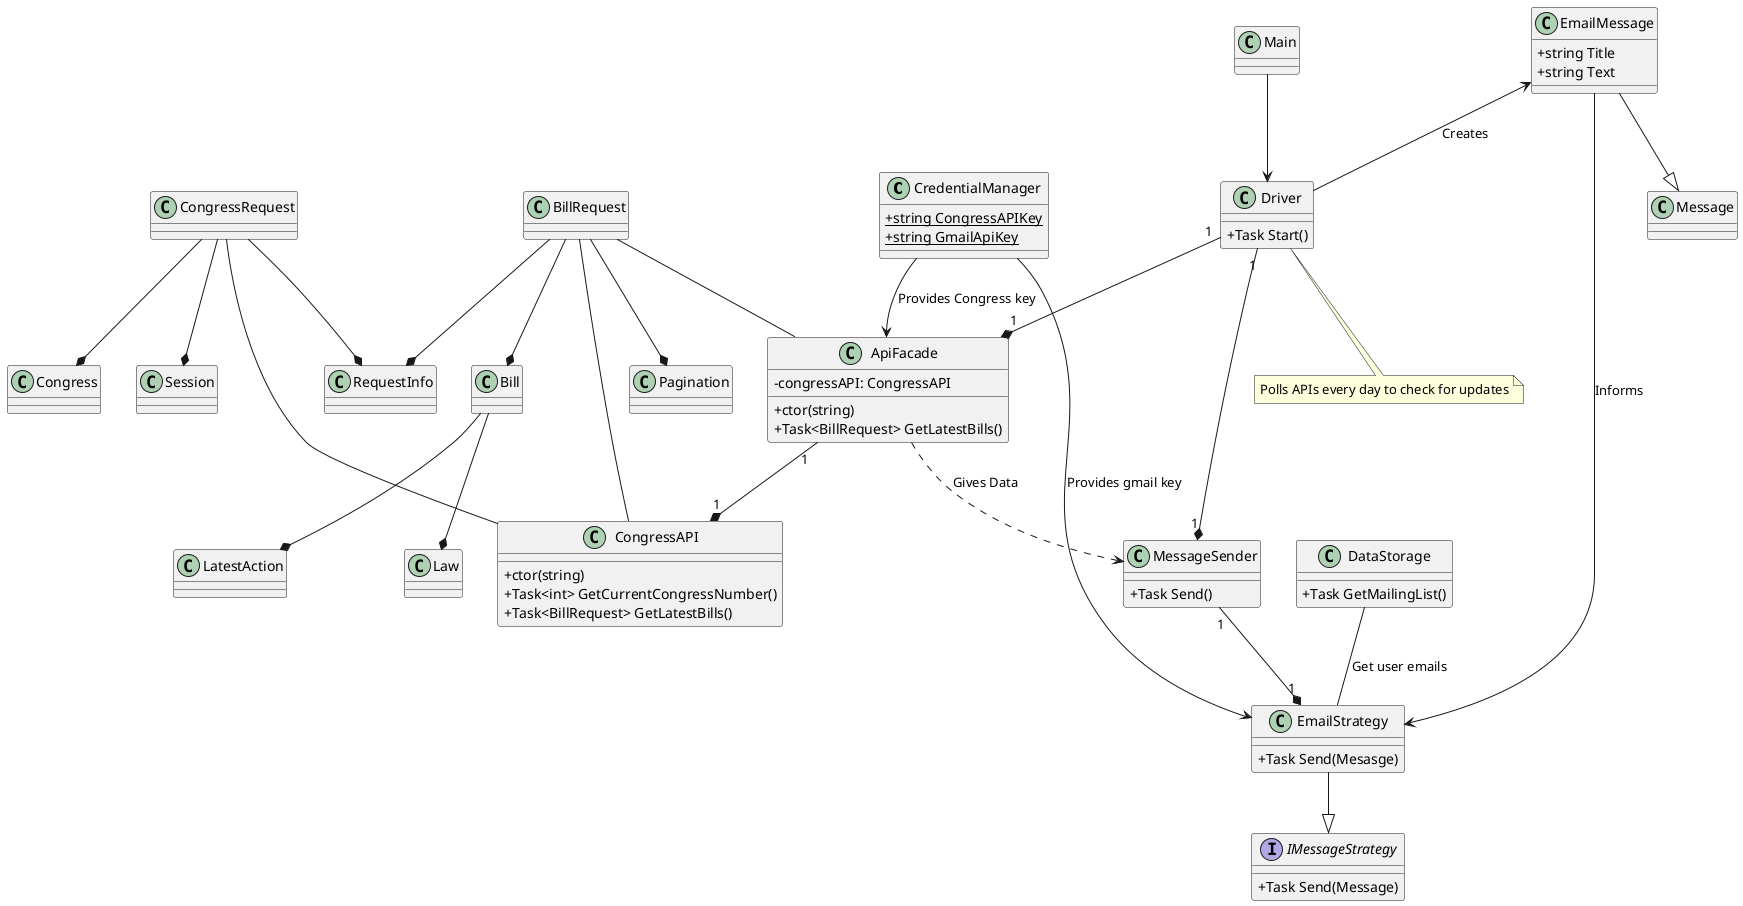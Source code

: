 @startuml class-relations
skinparam ClassAttributeIconSize 0

class CredentialManager {
    {static}+string CongressAPIKey
    {static}+string GmailApiKey
}

class ApiFacade {
    - congressAPI: CongressAPI
    +ctor(string)
    +Task<BillRequest> GetLatestBills()
}

class CongressAPI {
    +ctor(string)
    +Task<int> GetCurrentCongressNumber()
    +Task<BillRequest> GetLatestBills()
}

class CongressRequest {

}

class Congress {

}

class Session {

}

class RequestInfo {

}

class BillRequest {

}

class Bill {

}

class LatestAction {

}

class Law {

}

class Pagination {

}

class MessageSender {
    +Task Send()
}

interface IMessageStrategy {
    +Task Send(Message)
}

class EmailStrategy {
    +Task Send(Mesasge)
}

class DataStorage {
    +Task GetMailingList()
}

class Message {

}

class EmailMessage {
    +string Title
    +string Text
}

class Driver {
    +Task Start() 
}

class Main {

}

CredentialManager --> ApiFacade : "Provides Congress key"
CredentialManager --> EmailStrategy : "Provides gmail key"
ApiFacade "1" --* "1" CongressAPI
CongressRequest -- CongressAPI
BillRequest -- CongressAPI
BillRequest -- ApiFacade

CongressRequest --* Congress
CongressRequest --* Session
CongressRequest --* RequestInfo

BillRequest --* Bill
Bill --* Law
Bill --* LatestAction
BillRequest --* Pagination
BillRequest --* RequestInfo

EmailMessage --|> Message
EmailMessage <-- Driver : Creates
EmailMessage --> EmailStrategy : Informs

MessageSender "1" --* "1" EmailStrategy
EmailStrategy --|> IMessageStrategy
DataStorage -- EmailStrategy : "Get user emails"

ApiFacade ..> MessageSender : Gives Data 

Driver "1" --* "1" MessageSender
Driver "1" --* "1" ApiFacade
note "Polls APIs every day to check for updates" as n3
Driver .. n3

Main --> Driver

@enduml